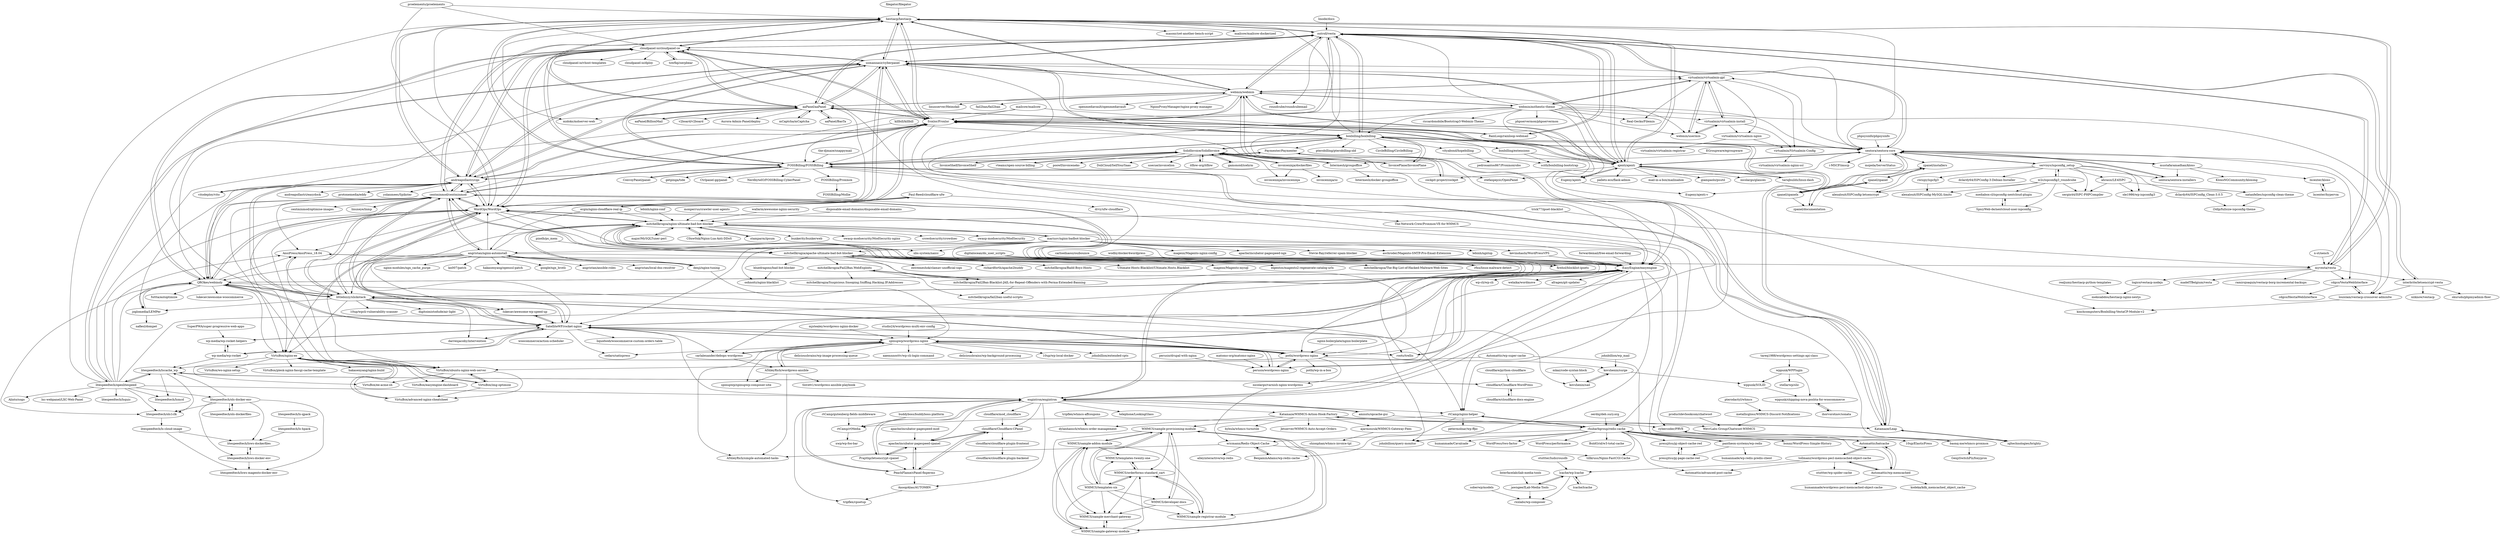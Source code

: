 digraph G {
"hestiacp/hestiacp" -> "outroll/vesta"
"hestiacp/hestiacp" -> "cloudpanel-io/cloudpanel-ce"
"hestiacp/hestiacp" -> "usmannasir/cyberpanel"
"hestiacp/hestiacp" -> "myvesta/vesta"
"hestiacp/hestiacp" -> "aaPanel/aaPanel"
"hestiacp/hestiacp" -> "froxlor/Froxlor"
"hestiacp/hestiacp" -> "andreapollastri/cipi"
"hestiacp/hestiacp" -> "FOSSBilling/FOSSBilling"
"hestiacp/hestiacp" -> "webmin/webmin"
"hestiacp/hestiacp" -> "ajenti/ajenti"
"hestiacp/hestiacp" -> "midoks/mdserver-web" ["e"=1]
"hestiacp/hestiacp" -> "masonr/yet-another-bench-script" ["e"=1]
"hestiacp/hestiacp" -> "WordOps/WordOps"
"hestiacp/hestiacp" -> "mailcow/mailcow-dockerized" ["e"=1]
"hestiacp/hestiacp" -> "sentora/sentora-core"
"aaPanel/BaoTa" -> "aaPanel/aaPanel" ["e"=1]
"forwardemail/free-email-forwarding" -> "EasyEngine/easyengine" ["e"=1]
"filegator/filegator" -> "hestiacp/hestiacp" ["e"=1]
"RainLoop/rainloop-webmail" -> "outroll/vesta" ["e"=1]
"RainLoop/rainloop-webmail" -> "froxlor/Froxlor" ["e"=1]
"pterodactyl/whmcs" -> "metallicgloss/WHMCS-Discord-Notifications" ["e"=1]
"andreapollastri/cipi" -> "cloudpanel-io/cloudpanel-ce"
"andreapollastri/cipi" -> "usmannasir/cyberpanel"
"andreapollastri/cipi" -> "WordOps/WordOps"
"andreapollastri/cipi" -> "hestiacp/hestiacp"
"andreapollastri/cipi" -> "aaPanel/aaPanel"
"andreapollastri/cipi" -> "QROkes/webinoly"
"andreapollastri/cipi" -> "froxlor/Froxlor"
"andreapollastri/cipi" -> "protonemedia/eddy" ["e"=1]
"andreapollastri/cipi" -> "vitodeploy/vito" ["e"=1]
"andreapollastri/cipi" -> "littlebizzy/slickstack"
"andreapollastri/cipi" -> "joglomedia/LEMPer"
"andreapollastri/cipi" -> "yolanmees/Spikster" ["e"=1]
"andreapollastri/cipi" -> "centminmod/centminmod"
"andreapollastri/cipi" -> "andreapollastri/easydock"
"andreapollastri/cipi" -> "FOSSBilling/FOSSBilling"
"cockpit-project/cockpit" -> "webmin/webmin" ["e"=1]
"rfxn/linux-malware-detect" -> "mitchellkrogza/apache-ultimate-bad-bot-blocker" ["e"=1]
"pixelb/ps_mem" -> "mitchellkrogza/apache-ultimate-bad-bot-blocker" ["e"=1]
"itflow-org/itflow" -> "SolidInvoice/SolidInvoice" ["e"=1]
"mitchellkrogza/Fail2Ban.WebExploits" -> "mitchellkrogza/Fail2Ban-Blacklist-JAIL-for-Repeat-Offenders-with-Perma-Extended-Banning"
"mitchellkrogza/Fail2Ban.WebExploits" -> "mitchellkrogza/fail2ban-useful-scripts"
"mitchellkrogza/Fail2Ban.WebExploits" -> "mitchellkrogza/Suspicious.Snooping.Sniffing.Hacking.IP.Addresses"
"usmannasir/cyberpanel" -> "hestiacp/hestiacp"
"usmannasir/cyberpanel" -> "cloudpanel-io/cloudpanel-ce"
"usmannasir/cyberpanel" -> "aaPanel/aaPanel"
"usmannasir/cyberpanel" -> "litespeedtech/openlitespeed"
"usmannasir/cyberpanel" -> "andreapollastri/cipi"
"usmannasir/cyberpanel" -> "outroll/vesta"
"usmannasir/cyberpanel" -> "froxlor/Froxlor"
"usmannasir/cyberpanel" -> "WordOps/WordOps"
"usmannasir/cyberpanel" -> "FOSSBilling/FOSSBilling"
"usmannasir/cyberpanel" -> "boxbilling/boxbilling"
"usmannasir/cyberpanel" -> "EasyEngine/easyengine"
"usmannasir/cyberpanel" -> "ajenti/ajenti"
"usmannasir/cyberpanel" -> "sentora/sentora-core"
"usmannasir/cyberpanel" -> "QROkes/webinoly"
"usmannasir/cyberpanel" -> "virtualmin/virtualmin-gpl"
"studio24/wordpress-multi-env-config" -> "spinupwp/wordpress-nginx" ["e"=1]
"aaPanel/aaPanel" -> "usmannasir/cyberpanel"
"aaPanel/aaPanel" -> "hestiacp/hestiacp"
"aaPanel/aaPanel" -> "andreapollastri/cipi"
"aaPanel/aaPanel" -> "cloudpanel-io/cloudpanel-ce"
"aaPanel/aaPanel" -> "aaPanel/BaoTa" ["e"=1]
"aaPanel/aaPanel" -> "outroll/vesta"
"aaPanel/aaPanel" -> "aaPanel/BillionMail" ["e"=1]
"aaPanel/aaPanel" -> "froxlor/Froxlor"
"aaPanel/aaPanel" -> "ajenti/ajenti"
"aaPanel/aaPanel" -> "WordOps/WordOps"
"aaPanel/aaPanel" -> "v2board/v2board" ["e"=1]
"aaPanel/aaPanel" -> "webmin/webmin"
"aaPanel/aaPanel" -> "Aurora-Admin-Panel/deploy" ["e"=1]
"aaPanel/aaPanel" -> "mCaptcha/mCaptcha" ["e"=1]
"aaPanel/aaPanel" -> "midoks/mdserver-web" ["e"=1]
"logico/vestacp-nodejs" -> "meksiabdou/hestiacp-nginx-nextjs"
"tariqbuilds/linux-dash" -> "ajenti/ajenti" ["e"=1]
"engintron/engintron" -> "Prajithp/letsencrypt-cpanel"
"engintron/engintron" -> "apache/incubator-pagespeed-cpanel"
"engintron/engintron" -> "PeachFlame/cPanel-fixperms"
"engintron/engintron" -> "AnoopAlias/AUTOM8N"
"engintron/engintron" -> "cloudflare/Cloudflare-CPanel"
"engintron/engintron" -> "centminmod/centminmod"
"engintron/engintron" -> "SatelliteWP/rocket-nginx"
"engintron/engintron" -> "amnuts/opcache-gui" ["e"=1]
"engintron/engintron" -> "EasyEngine/easyengine"
"engintron/engintron" -> "tripflex/cpsetup"
"engintron/engintron" -> "Katamaze/WHMCS-Action-Hook-Factory"
"engintron/engintron" -> "cloudflare/mod_cloudflare"
"engintron/engintron" -> "rtCamp/nginx-helper"
"engintron/engintron" -> "telephone/LookingGlass" ["e"=1]
"engintron/engintron" -> "froxlor/Froxlor"
"outroll/vesta" -> "hestiacp/hestiacp"
"outroll/vesta" -> "froxlor/Froxlor"
"outroll/vesta" -> "ajenti/ajenti"
"outroll/vesta" -> "myvesta/vesta"
"outroll/vesta" -> "usmannasir/cyberpanel"
"outroll/vesta" -> "sentora/sentora-core"
"outroll/vesta" -> "interbrite/letsencrypt-vesta"
"outroll/vesta" -> "EasyEngine/easyengine"
"outroll/vesta" -> "aaPanel/aaPanel"
"outroll/vesta" -> "webmin/webmin"
"outroll/vesta" -> "RainLoop/rainloop-webmail" ["e"=1]
"outroll/vesta" -> "centminmod/centminmod"
"outroll/vesta" -> "cloudpanel-io/cloudpanel-ce"
"outroll/vesta" -> "boxbilling/boxbilling"
"outroll/vesta" -> "roundcube/roundcubemail" ["e"=1]
"roots/trellis" -> "EasyEngine/easyengine" ["e"=1]
"myvesta/vesta" -> "hestiacp/hestiacp"
"myvesta/vesta" -> "outroll/vesta"
"myvesta/vesta" -> "madeITBelgium/vesta"
"myvesta/vesta" -> "cdgco/VestaWebInterface"
"myvesta/vesta" -> "ramirojoaquin/vestacp-borg-incremental-backups"
"myvesta/vesta" -> "interbrite/letsencrypt-vesta"
"myvesta/vesta" -> "logico/vestacp-nodejs"
"mjstealey/wordpress-nginx-docker" -> "spinupwp/wordpress-nginx" ["e"=1]
"mariusv/nginx-badbot-blocker" -> "mitchellkrogza/nginx-ultimate-bad-bot-blocker"
"mariusv/nginx-badbot-blocker" -> "oohnoitz/nginx-blacklist"
"mariusv/nginx-badbot-blocker" -> "pothi/wordpress-nginx"
"mariusv/nginx-badbot-blocker" -> "magenx/Magento-nginx-config" ["e"=1]
"mariusv/nginx-badbot-blocker" -> "perusio/wordpress-nginx"
"mariusv/nginx-badbot-blocker" -> "apache/incubator-pagespeed-ngx" ["e"=1]
"mariusv/nginx-badbot-blocker" -> "EasyEngine/easyengine"
"mariusv/nginx-badbot-blocker" -> "Stevie-Ray/referrer-spam-blocker" ["e"=1]
"mariusv/nginx-badbot-blocker" -> "SatelliteWP/rocket-nginx"
"mariusv/nginx-badbot-blocker" -> "mitchellkrogza/apache-ultimate-bad-bot-blocker"
"mariusv/nginx-badbot-blocker" -> "kevinohashi/WordPressVPS" ["e"=1]
"mariusv/nginx-badbot-blocker" -> "angristan/nginx-autoinstall"
"mariusv/nginx-badbot-blocker" -> "aschroder/Magento-SMTP-Pro-Email-Extension" ["e"=1]
"mariusv/nginx-badbot-blocker" -> "lebinh/ngxtop" ["e"=1]
"mariusv/nginx-badbot-blocker" -> "nbs-system/naxsi" ["e"=1]
"buddyboss/buddyboss-platform" -> "rtCamp/rtMedia" ["e"=1]
"ergin/nginx-cloudflare-real-ip" -> "Paul-Reed/cloudflare-ufw"
"ergin/nginx-cloudflare-real-ip" -> "mitchellkrogza/nginx-ultimate-bad-bot-blocker"
"ergin/nginx-cloudflare-real-ip" -> "angristan/nginx-autoinstall"
"litespeedtech/openlitespeed" -> "litespeedtech/lscache_wp"
"litespeedtech/openlitespeed" -> "usmannasir/cyberpanel"
"litespeedtech/openlitespeed" -> "litespeedtech/lsquic" ["e"=1]
"litespeedtech/openlitespeed" -> "litespeedtech/ols1clk"
"litespeedtech/openlitespeed" -> "EasyEngine/easyengine"
"litespeedtech/openlitespeed" -> "litespeedtech/lsmcd"
"litespeedtech/openlitespeed" -> "QROkes/webinoly"
"litespeedtech/openlitespeed" -> "WordOps/WordOps"
"litespeedtech/openlitespeed" -> "litespeedtech/ols-docker-env"
"litespeedtech/openlitespeed" -> "engintron/engintron"
"litespeedtech/openlitespeed" -> "froxlor/Froxlor"
"litespeedtech/openlitespeed" -> "hestiacp/hestiacp"
"litespeedtech/openlitespeed" -> "Alinto/sogo" ["e"=1]
"litespeedtech/openlitespeed" -> "lxc-webpanel/LXC-Web-Panel" ["e"=1]
"litespeedtech/openlitespeed" -> "AnsiPress/AnsiPress_18.04"
"SuperPWA/super-progressive-web-apps" -> "wp-media/wp-rocket-helpers" ["e"=1]
"cdgco/VestaWebInterface" -> "cdgco/HestiaWebInterface"
"cdgco/VestaWebInterface" -> "louislam/vestacp-crossover-adminlte"
"carlsednaoui/ouibounce" -> "EasyEngine/easyengine" ["e"=1]
"trick77/ipset-blacklist" -> "mitchellkrogza/nginx-ultimate-bad-bot-blocker" ["e"=1]
"trick77/ipset-blacklist" -> "myvesta/vesta" ["e"=1]
"WordOps/WordOps" -> "EasyEngine/easyengine"
"WordOps/WordOps" -> "QROkes/webinoly"
"WordOps/WordOps" -> "littlebizzy/slickstack"
"WordOps/WordOps" -> "centminmod/centminmod"
"WordOps/WordOps" -> "SatelliteWP/rocket-nginx"
"WordOps/WordOps" -> "andreapollastri/cipi"
"WordOps/WordOps" -> "VirtuBox/nginx-ee"
"WordOps/WordOps" -> "roots/trellis" ["e"=1]
"WordOps/WordOps" -> "cloudpanel-io/cloudpanel-ce"
"WordOps/WordOps" -> "usmannasir/cyberpanel"
"WordOps/WordOps" -> "mitchellkrogza/nginx-ultimate-bad-bot-blocker"
"WordOps/WordOps" -> "VirtuBox/ubuntu-nginx-web-server"
"WordOps/WordOps" -> "AnsiPress/AnsiPress_18.04"
"WordOps/WordOps" -> "froxlor/Froxlor"
"WordOps/WordOps" -> "pothi/wordpress-nginx"
"mkaz/code-syntax-block" -> "kovshenin/sail" ["e"=1]
"monperrus/crawler-user-agents" -> "mitchellkrogza/nginx-ultimate-bad-bot-blocker" ["e"=1]
"tripflex/whmcs-affcoupons" -> "dylanhansch/whmcs-order-management" ["e"=1]
"litespeedtech/ols-docker-env" -> "litespeedtech/ols-dockerfiles"
"litespeedtech/ols-docker-env" -> "litespeedtech/lsws-docker-env"
"litespeedtech/ols-docker-env" -> "litespeedtech/lsws-magento-docker-env"
"litespeedtech/ols-docker-env" -> "litespeedtech/lsws-dockerfiles"
"litespeedtech/ols-docker-env" -> "litespeedtech/ols1clk"
"litespeedtech/ols-docker-env" -> "litespeedtech/lscache_wp"
"zpanel/zpanel" -> "zpanel/documentation"
"zpanel/zpanel" -> "zpanel/installers"
"zpanel/zpanel" -> "zpanel/zpanelx"
"nginx-boilerplate/nginx-boilerplate" -> "pothi/wordpress-nginx" ["e"=1]
"rtCamp/gutenberg-fields-middleware" -> "rtCamp/rtMedia" ["e"=1]
"johnbillion/wp_mail" -> "kovshenin/surge" ["e"=1]
"cloudflare/Cloudflare-CPanel" -> "apache/incubator-pagespeed-cpanel"
"cloudflare/Cloudflare-CPanel" -> "PeachFlame/cPanel-fixperms"
"cloudflare/Cloudflare-CPanel" -> "cloudflare/cloudflare-plugin-frontend"
"wallarm/awesome-nginx-security" -> "mitchellkrogza/nginx-ultimate-bad-bot-blocker" ["e"=1]
"BenjaminAdams/wp-redis-cache" -> "ericmann/Redis-Object-Cache"
"centminmod/centminmod" -> "EasyEngine/easyengine"
"centminmod/centminmod" -> "littlebizzy/slickstack"
"centminmod/centminmod" -> "QROkes/webinoly"
"centminmod/centminmod" -> "WordOps/WordOps"
"centminmod/centminmod" -> "centminmod/optimise-images"
"centminmod/centminmod" -> "AnsiPress/AnsiPress_18.04"
"centminmod/centminmod" -> "VirtuBox/nginx-ee"
"centminmod/centminmod" -> "SatelliteWP/rocket-nginx"
"centminmod/centminmod" -> "rtCamp/nginx-helper"
"centminmod/centminmod" -> "angristan/nginx-autoinstall"
"centminmod/centminmod" -> "engintron/engintron"
"centminmod/centminmod" -> "outroll/vesta"
"centminmod/centminmod" -> "andreapollastri/cipi"
"centminmod/centminmod" -> "linuxeye/lnmp" ["e"=1]
"centminmod/centminmod" -> "froxlor/Froxlor"
"w2c/ispconfig3_roundcube" -> "alexalouit/ISPConfig-letsencrypt"
"w2c/ispconfig3_roundcube" -> "alexalouit/ISPConfig-MySQL-limits"
"w2c/ispconfig3_roundcube" -> "mediabox-cl/ispconfig-nextcloud-plugin"
"w2c/ispconfig3_roundcube" -> "sergix44/ISPC-PHPCompiler"
"w2c/ispconfig3_roundcube" -> "servisys/ispconfig_setup"
"w2c/ispconfig3_roundcube" -> "SpicyWeb-de/nextcloud-user-ispconfig"
"Intermesh/groupoffice" -> "Intermesh/docker-groupoffice"
"Intermesh/groupoffice" -> "SolidInvoice/SolidInvoice"
"litespeedtech/lsws-docker-env" -> "litespeedtech/lsws-dockerfiles"
"litespeedtech/lsws-docker-env" -> "litespeedtech/lsws-magento-docker-env"
"litespeedtech/lsws-dockerfiles" -> "litespeedtech/lsws-docker-env"
"littlebizzy/slickstack" -> "WordOps/WordOps"
"littlebizzy/slickstack" -> "QROkes/webinoly"
"littlebizzy/slickstack" -> "centminmod/centminmod"
"littlebizzy/slickstack" -> "EasyEngine/easyengine"
"littlebizzy/slickstack" -> "lukecav/awesome-wp-speed-up" ["e"=1]
"littlebizzy/slickstack" -> "andreapollastri/cipi"
"littlebizzy/slickstack" -> "AnsiPress/AnsiPress_18.04"
"littlebizzy/slickstack" -> "SatelliteWP/rocket-nginx"
"littlebizzy/slickstack" -> "pothi/wordpress-nginx"
"littlebizzy/slickstack" -> "10up/wpcli-vulnerability-scanner" ["e"=1]
"littlebizzy/slickstack" -> "digitoimistodude/air-light" ["e"=1]
"littlebizzy/slickstack" -> "kovshenin/sail"
"littlebizzy/slickstack" -> "joglomedia/LEMPer"
"littlebizzy/slickstack" -> "darrenjacoby/intervention" ["e"=1]
"littlebizzy/slickstack" -> "VirtuBox/nginx-ee"
"litespeedtech/ls-qpack" -> "litespeedtech/ls-hpack"
"perusio/wordpress-nginx" -> "spinupwp/wordpress-nginx"
"perusio/wordpress-nginx" -> "pothi/wordpress-nginx"
"QROkes/webinoly" -> "WordOps/WordOps"
"QROkes/webinoly" -> "littlebizzy/slickstack"
"QROkes/webinoly" -> "EasyEngine/easyengine"
"QROkes/webinoly" -> "centminmod/centminmod"
"QROkes/webinoly" -> "andreapollastri/cipi"
"QROkes/webinoly" -> "joglomedia/LEMPer"
"QROkes/webinoly" -> "cloudpanel-io/cloudpanel-ce"
"QROkes/webinoly" -> "SatelliteWP/rocket-nginx"
"QROkes/webinoly" -> "futtta/autoptimize" ["e"=1]
"QROkes/webinoly" -> "litespeedtech/ols1clk"
"QROkes/webinoly" -> "VirtuBox/nginx-ee"
"QROkes/webinoly" -> "AnsiPress/AnsiPress_18.04"
"QROkes/webinoly" -> "rtCamp/nginx-helper"
"QROkes/webinoly" -> "lukecav/awesome-woocommerce" ["e"=1]
"QROkes/webinoly" -> "VirtuBox/ubuntu-nginx-web-server"
"zpanel/installers" -> "zpanel/documentation"
"zpanel/installers" -> "zpanel/zpanel"
"VirtuBox/nginx-ee" -> "VirtuBox/ubuntu-nginx-web-server"
"VirtuBox/nginx-ee" -> "VirtuBox/advanced-nginx-cheatsheet"
"VirtuBox/nginx-ee" -> "VirtuBox/img-optimize"
"VirtuBox/nginx-ee" -> "VirtuBox/ee-acme-sh"
"VirtuBox/nginx-ee" -> "VirtuBox/wo-nginx-setup"
"VirtuBox/nginx-ee" -> "VirtuBox/plesk-nginx-fascgi-cache-template"
"VirtuBox/nginx-ee" -> "VirtuBox/easyengine-dashboard"
"VirtuBox/nginx-ee" -> "hakasenyang/nginx-build" ["e"=1]
"zpanel/zpanelx" -> "zpanel/zpanel"
"zpanel/zpanelx" -> "zpanel/installers"
"zpanel/zpanelx" -> "sentora/sentora-core"
"zpanel/zpanelx" -> "zpanel/documentation"
"metallicgloss/WHMCS-Discord-Notifications" -> "WevrLabs-Group/Chatwoot-WHMCS"
"VirtuBox/ubuntu-nginx-web-server" -> "VirtuBox/nginx-ee"
"VirtuBox/ubuntu-nginx-web-server" -> "VirtuBox/ee-acme-sh"
"VirtuBox/ubuntu-nginx-web-server" -> "VirtuBox/img-optimize"
"VirtuBox/ubuntu-nginx-web-server" -> "VirtuBox/easyengine-dashboard"
"VirtuBox/ubuntu-nginx-web-server" -> "VirtuBox/advanced-nginx-cheatsheet"
"pressjitsu/pj-object-cache-red" -> "pressjitsu/pj-page-cache-red"
"VirtuBox/advanced-nginx-cheatsheet" -> "VirtuBox/nginx-ee"
"SpicyWeb-de/nextcloud-user-ispconfig" -> "mediabox-cl/ispconfig-nextcloud-plugin"
"baonq-me/whmcs-proxmox" -> "GenjiSwitchPlz/foxyprox"
"baonq-me/whmcs-proxmox" -> "cybercoder/PRVE"
"litespeedtech/ls-hpack" -> "litespeedtech/lsws-dockerfiles"
"litespeedtech/ls-cloud-image" -> "litespeedtech/lsws-magento-docker-env"
"litespeedtech/ls-cloud-image" -> "litespeedtech/lsws-dockerfiles"
"disposable-email-domains/disposable-email-domains" -> "mitchellkrogza/nginx-ultimate-bad-bot-blocker" ["e"=1]
"webmin/authentic-theme" -> "virtualmin/virtualmin-gpl"
"webmin/authentic-theme" -> "webmin/webmin"
"webmin/authentic-theme" -> "riccardonobile/Bootstrap3-Webmin-Theme"
"webmin/authentic-theme" -> "webmin/usermin"
"webmin/authentic-theme" -> "virtualmin/virtualmin-install"
"webmin/authentic-theme" -> "Real-Gecko/Filemin"
"webmin/authentic-theme" -> "outroll/vesta"
"webmin/authentic-theme" -> "EasyEngine/easyengine"
"webmin/authentic-theme" -> "froxlor/Froxlor"
"webmin/authentic-theme" -> "sentora/sentora-core"
"webmin/authentic-theme" -> "louislam/vestacp-crossover-adminlte"
"webmin/authentic-theme" -> "engintron/engintron"
"webmin/authentic-theme" -> "boxbilling/boxbilling"
"webmin/authentic-theme" -> "phpservermon/phpservermon" ["e"=1]
"webmin/authentic-theme" -> "ajenti/ajenti"
"major/MySQLTuner-perl" -> "mitchellkrogza/nginx-ultimate-bad-bot-blocker" ["e"=1]
"cloudpanel-io/cloudpanel-ce" -> "hestiacp/hestiacp"
"cloudpanel-io/cloudpanel-ce" -> "usmannasir/cyberpanel"
"cloudpanel-io/cloudpanel-ce" -> "andreapollastri/cipi"
"cloudpanel-io/cloudpanel-ce" -> "aaPanel/aaPanel"
"cloudpanel-io/cloudpanel-ce" -> "QROkes/webinoly"
"cloudpanel-io/cloudpanel-ce" -> "WordOps/WordOps"
"cloudpanel-io/cloudpanel-ce" -> "froxlor/Froxlor"
"cloudpanel-io/cloudpanel-ce" -> "outroll/vesta"
"cloudpanel-io/cloudpanel-ce" -> "cloudpanel-io/vhost-templates"
"cloudpanel-io/cloudpanel-ce" -> "FOSSBilling/FOSSBilling"
"cloudpanel-io/cloudpanel-ce" -> "EasyEngine/easyengine"
"cloudpanel-io/cloudpanel-ce" -> "vitodeploy/vito" ["e"=1]
"cloudpanel-io/cloudpanel-ce" -> "cloudpanel-io/dploy"
"cloudpanel-io/cloudpanel-ce" -> "littlebizzy/slickstack"
"cloudpanel-io/cloudpanel-ce" -> "towfiqi/serpbear" ["e"=1]
"webmin/webmin" -> "webmin/authentic-theme"
"webmin/webmin" -> "cockpit-project/cockpit" ["e"=1]
"webmin/webmin" -> "virtualmin/virtualmin-gpl"
"webmin/webmin" -> "ajenti/ajenti"
"webmin/webmin" -> "hestiacp/hestiacp"
"webmin/webmin" -> "outroll/vesta"
"webmin/webmin" -> "webmin/usermin"
"webmin/webmin" -> "froxlor/Froxlor"
"webmin/webmin" -> "aaPanel/aaPanel"
"webmin/webmin" -> "linuxserver/Heimdall" ["e"=1]
"webmin/webmin" -> "roundcube/roundcubemail" ["e"=1]
"webmin/webmin" -> "usmannasir/cyberpanel"
"webmin/webmin" -> "fail2ban/fail2ban" ["e"=1]
"webmin/webmin" -> "openmediavault/openmediavault" ["e"=1]
"webmin/webmin" -> "NginxProxyManager/nginx-proxy-manager" ["e"=1]
"Automattic/batcache" -> "tollmanz/wordpress-pecl-memcached-object-cache"
"Automattic/batcache" -> "Automattic/wp-memcached"
"linode/docs" -> "outroll/vesta" ["e"=1]
"sentora/sentora-core" -> "sentora/sentora-installers"
"sentora/sentora-core" -> "zpanel/zpanelx"
"sentora/sentora-core" -> "froxlor/Froxlor"
"sentora/sentora-core" -> "outroll/vesta"
"sentora/sentora-core" -> "boxbilling/boxbilling"
"sentora/sentora-core" -> "mustafaramadhan/kloxo"
"sentora/sentora-core" -> "cdgco/VestaWebInterface"
"sentora/sentora-core" -> "ajenti/ajenti"
"sentora/sentora-core" -> "stefanpejcic/OpenPanel" ["e"=1]
"sentora/sentora-core" -> "mojeda/ServerStatus" ["e"=1]
"sentora/sentora-core" -> "i-MSCP/imscp"
"sentora/sentora-core" -> "louislam/vestacp-crossover-adminlte"
"sentora/sentora-core" -> "servisys/ispconfig_setup"
"sentora/sentora-core" -> "virtualmin/virtualmin-gpl"
"sentora/sentora-core" -> "zpanel/installers"
"InvoicePlane/InvoicePlane" -> "SolidInvoice/SolidInvoice" ["e"=1]
"InvoicePlane/InvoicePlane" -> "boxbilling/boxbilling" ["e"=1]
"C0nw0nk/Nginx-Lua-Anti-DDoS" -> "mitchellkrogza/nginx-ultimate-bad-bot-blocker" ["e"=1]
"proelements/proelements" -> "cloudpanel-io/cloudpanel-ce" ["e"=1]
"proelements/proelements" -> "WordOps/WordOps" ["e"=1]
"proelements/proelements" -> "hestiacp/hestiacp" ["e"=1]
"stuttter/ludicrousdb" -> "lcache/wp-lcache" ["e"=1]
"oerdnj/deb.sury.org" -> "rhubarbgroup/redis-cache" ["e"=1]
"mailcow/mailcow" -> "centminmod/centminmod" ["e"=1]
"mailcow/mailcow" -> "Eugeny/ajenti" ["e"=1]
"mailcow/mailcow" -> "froxlor/Froxlor" ["e"=1]
"webmin/usermin" -> "virtualmin/virtualmin-install"
"webmin/usermin" -> "virtualmin/virtualmin-gpl"
"the-djmaze/snappymail" -> "FOSSBilling/FOSSBilling" ["e"=1]
"Automattic/wp-super-cache" -> "Automattic/batcache" ["e"=1]
"Automattic/wp-super-cache" -> "litespeedtech/lscache_wp" ["e"=1]
"SatelliteWP/rocket-nginx" -> "wp-media/wp-rocket" ["e"=1]
"SatelliteWP/rocket-nginx" -> "wp-media/wp-rocket-helpers"
"SatelliteWP/rocket-nginx" -> "pothi/wordpress-nginx"
"SatelliteWP/rocket-nginx" -> "EasyEngine/easyengine"
"SatelliteWP/rocket-nginx" -> "WordOps/WordOps"
"SatelliteWP/rocket-nginx" -> "lukecav/awesome-wp-speed-up" ["e"=1]
"SatelliteWP/rocket-nginx" -> "carlalexander/debops-wordpress" ["e"=1]
"SatelliteWP/rocket-nginx" -> "liquidweb/woocommerce-custom-orders-table" ["e"=1]
"SatelliteWP/rocket-nginx" -> "darrenjacoby/intervention" ["e"=1]
"SatelliteWP/rocket-nginx" -> "spinupwp/wordpress-nginx"
"SatelliteWP/rocket-nginx" -> "cedaro/satispress" ["e"=1]
"SatelliteWP/rocket-nginx" -> "johnbillion/query-monitor" ["e"=1]
"SatelliteWP/rocket-nginx" -> "centminmod/centminmod"
"SatelliteWP/rocket-nginx" -> "QROkes/webinoly"
"SatelliteWP/rocket-nginx" -> "woocommerce/action-scheduler" ["e"=1]
"cwispy/ispcfg3" -> "alexalouit/ISPConfig-MySQL-limits"
"nicolargo/varnish-nginx-wordpress" -> "ericmann/Redis-Object-Cache" ["e"=1]
"wppunk/SOLID" -> "wppunk/shipping-nova-poshta-for-woocommerce"
"kevinohashi/WordPressVPS" -> "EasyEngine/easyengine" ["e"=1]
"sentora/sentora-installers" -> "sentora/sentora-core"
"Katamaze/WHMCS-Action-Hook-Factory" -> "Katamaze/Leap"
"Katamaze/WHMCS-Action-Hook-Factory" -> "WHMCS/sample-provisioning-module"
"Katamaze/WHMCS-Action-Hook-Factory" -> "hybula/whmcs-turnstile"
"Katamaze/WHMCS-Action-Hook-Factory" -> "cybercoder/PRVE"
"Katamaze/WHMCS-Action-Hook-Factory" -> "dylanhansch/whmcs-order-management"
"Katamaze/WHMCS-Action-Hook-Factory" -> "WevrLabs-Group/Chatwoot-WHMCS"
"Katamaze/WHMCS-Action-Hook-Factory" -> "Jetserver/WHMCS-Auto-Accept-Orders"
"Katamaze/WHMCS-Action-Hook-Factory" -> "ajarmoszuk/WHMCS-Gateway-Fees"
"AnoopAlias/AUTOM8N" -> "tripflex/cpsetup"
"lxcenter/hypervm" -> "lxcenter/kloxo"
"pantheon-systems/wp-redis" -> "humanmade/wp-redis-predis-client"
"pantheon-systems/wp-redis" -> "rhubarbgroup/redis-cache"
"pantheon-systems/wp-redis" -> "pressjitsu/pj-page-cache-red"
"cloudflare/cloudflare-docs-engine" -> "cloudflare/Cloudflare-WordPress" ["e"=1]
"wppunk/WPPlugin" -> "wppunk/shipping-nova-poshta-for-woocommerce"
"wppunk/WPPlugin" -> "stellarwp/slic" ["e"=1]
"wppunk/WPPlugin" -> "wppunk/SOLID"
"boxbilling/extensions" -> "scith/boxbilling-bootstrap"
"boxbilling/extensions" -> "kinchcomputers/Boxbilling-VestaCP-Module-v2"
"realjumy/hestiacp-python-templates" -> "meksiabdou/hestiacp-nginx-nextjs"
"wppunk/shipping-nova-poshta-for-woocommerce" -> "ihorvorotnov/sonata"
"mCaptcha/mCaptcha" -> "aaPanel/aaPanel" ["e"=1]
"carlalexander/debops-wordpress" -> "spinupwp/wordpress-nginx" ["e"=1]
"carlalexander/debops-wordpress" -> "A5hleyRich/wordpress-ansible" ["e"=1]
"mustafaramadhan/kloxo" -> "lxcenter/kloxo"
"mustafaramadhan/kloxo" -> "sentora/sentora-installers"
"mustafaramadhan/kloxo" -> "KloxoNGCommunity/kloxong"
"mustafaramadhan/kloxo" -> "sentora/sentora-core"
"firehol/blocklist-ipsets" -> "mitchellkrogza/nginx-ultimate-bad-bot-blocker" ["e"=1]
"digitalocean/do_user_scripts" -> "perusio/wordpress-nginx" ["e"=1]
"digitalocean/do_user_scripts" -> "EasyEngine/easyengine" ["e"=1]
"lebinh/nginx-conf" -> "mitchellkrogza/nginx-ultimate-bad-bot-blocker" ["e"=1]
"froxlor/Froxlor" -> "outroll/vesta"
"froxlor/Froxlor" -> "sentora/sentora-core"
"froxlor/Froxlor" -> "ajenti/ajenti"
"froxlor/Froxlor" -> "hestiacp/hestiacp"
"froxlor/Froxlor" -> "andreapollastri/cipi"
"froxlor/Froxlor" -> "usmannasir/cyberpanel"
"froxlor/Froxlor" -> "EasyEngine/easyengine"
"froxlor/Froxlor" -> "aaPanel/aaPanel"
"froxlor/Froxlor" -> "cloudpanel-io/cloudpanel-ce"
"froxlor/Froxlor" -> "WordOps/WordOps"
"froxlor/Froxlor" -> "RainLoop/rainloop-webmail" ["e"=1]
"froxlor/Froxlor" -> "centminmod/centminmod"
"froxlor/Froxlor" -> "webmin/webmin"
"froxlor/Froxlor" -> "boxbilling/boxbilling"
"froxlor/Froxlor" -> "FOSSBilling/FOSSBilling"
"rhubarbgroup/redis-cache" -> "pantheon-systems/wp-redis"
"rhubarbgroup/redis-cache" -> "rtCamp/nginx-helper"
"rhubarbgroup/redis-cache" -> "ericmann/Redis-Object-Cache"
"rhubarbgroup/redis-cache" -> "johnbillion/query-monitor" ["e"=1]
"rhubarbgroup/redis-cache" -> "Automattic/wp-memcached"
"rhubarbgroup/redis-cache" -> "tillkruss/Nginx-FastCGI-Cache"
"rhubarbgroup/redis-cache" -> "bonny/WordPress-Simple-History" ["e"=1]
"rhubarbgroup/redis-cache" -> "10up/ElasticPress" ["e"=1]
"rhubarbgroup/redis-cache" -> "Automattic/advanced-post-cache"
"rhubarbgroup/redis-cache" -> "humanmade/Cavalcade" ["e"=1]
"rhubarbgroup/redis-cache" -> "WordPress/two-factor" ["e"=1]
"rhubarbgroup/redis-cache" -> "WordPress/performance" ["e"=1]
"rhubarbgroup/redis-cache" -> "pressjitsu/pj-object-cache-red"
"rhubarbgroup/redis-cache" -> "BoldGrid/w3-total-cache" ["e"=1]
"rhubarbgroup/redis-cache" -> "Automattic/batcache"
"apache/incubator-pagespeed-mod" -> "apache/incubator-pagespeed-cpanel" ["e"=1]
"Eugeny/ajenti" -> "Eugeny/ajenti-v"
"Eugeny/ajenti" -> "ajenti/ajenti"
"servisys/ispconfig_setup" -> "ahrasis/LE4ISPC"
"servisys/ispconfig_setup" -> "dclardy64/ISPConfig-3-Debian-Installer"
"servisys/ispconfig_setup" -> "w2c/ispconfig3_roundcube"
"servisys/ispconfig_setup" -> "alexalouit/ISPConfig-letsencrypt"
"servisys/ispconfig_setup" -> "natanfelles/ispconfig-clean-theme"
"servisys/ispconfig_setup" -> "sergix44/ISPC-PHPCompiler"
"servisys/ispconfig_setup" -> "sentora/sentora-core"
"servisys/ispconfig_setup" -> "cwispy/ispcfg3"
"servisys/ispconfig_setup" -> "sentora/sentora-installers"
"servisys/ispconfig_setup" -> "ole1986/wp-ispconfig3"
"boxbilling/boxbilling" -> "FOSSBilling/FOSSBilling"
"boxbilling/boxbilling" -> "boxbilling/extensions"
"boxbilling/boxbilling" -> "sentora/sentora-core"
"boxbilling/boxbilling" -> "Katamaze/Leap"
"boxbilling/boxbilling" -> "vityabond/hopebilling"
"boxbilling/boxbilling" -> "usmannasir/cyberpanel"
"boxbilling/boxbilling" -> "pterobilling/pterobilling-old" ["e"=1]
"boxbilling/boxbilling" -> "InvoicePlane/InvoicePlane" ["e"=1]
"boxbilling/boxbilling" -> "outroll/vesta"
"boxbilling/boxbilling" -> "SolidInvoice/SolidInvoice"
"boxbilling/boxbilling" -> "Paymenter/Paymenter" ["e"=1]
"boxbilling/boxbilling" -> "froxlor/Froxlor"
"boxbilling/boxbilling" -> "scith/boxbilling-bootstrap"
"boxbilling/boxbilling" -> "CircleBilling/CircleBilling"
"boxbilling/boxbilling" -> "hestiacp/hestiacp"
"kovshenin/surge" -> "kovshenin/sail"
"kovshenin/surge" -> "wppunk/SOLID"
"Katamaze/Leap" -> "iqltechnologies/brighty"
"Katamaze/Leap" -> "Katamaze/WHMCS-Action-Hook-Factory"
"Katamaze/Leap" -> "FOSSBilling/FOSSBilling"
"Katamaze/Leap" -> "Paymenter/Paymenter" ["e"=1]
"Katamaze/Leap" -> "boxbilling/boxbilling"
"lxcenter/kloxo" -> "lxcenter/hypervm"
"rtCamp/rtMedia" -> "xwp/wp-foo-bar" ["e"=1]
"PeachFlame/cPanel-fixperms" -> "apache/incubator-pagespeed-cpanel"
"PeachFlame/cPanel-fixperms" -> "cloudflare/Cloudflare-CPanel"
"PeachFlame/cPanel-fixperms" -> "engintron/engintron"
"PeachFlame/cPanel-fixperms" -> "AnoopAlias/AUTOM8N"
"WHMCS/sample-provisioning-module" -> "WHMCS/sample-addon-module"
"WHMCS/sample-provisioning-module" -> "WHMCS/sample-gateway-module"
"WHMCS/sample-provisioning-module" -> "WHMCS/templates-six"
"WHMCS/sample-provisioning-module" -> "WHMCS/sample-merchant-gateway"
"WHMCS/sample-provisioning-module" -> "WHMCS/sample-registrar-module"
"WHMCS/sample-provisioning-module" -> "WHMCS/orderforms-standard_cart"
"WHMCS/sample-provisioning-module" -> "WHMCS/developer-docs"
"jawngee/ILab-Media-Tools" -> "lcache/wp-lcache"
"jawngee/ILab-Media-Tools" -> "rxnlabs/wp-composer"
"louislam/vestacp-crossover-adminlte" -> "cdgco/VestaWebInterface"
"louislam/vestacp-crossover-adminlte" -> "kinchcomputers/Boxbilling-VestaCP-Module-v2"
"WHMCS/templates-twenty-one" -> "WHMCS/orderforms-standard_cart"
"ajarmoszuk/WHMCS-Gateway-Fees" -> "shionphan/whmcs-invoice-tpl"
"FOSSBilling/FOSSBilling" -> "boxbilling/boxbilling"
"FOSSBilling/FOSSBilling" -> "Paymenter/Paymenter" ["e"=1]
"FOSSBilling/FOSSBilling" -> "Katamaze/Leap"
"FOSSBilling/FOSSBilling" -> "hestiacp/hestiacp"
"FOSSBilling/FOSSBilling" -> "ConvoyPanel/panel" ["e"=1]
"FOSSBilling/FOSSBilling" -> "FOSSBilling/Proxmox"
"FOSSBilling/FOSSBilling" -> "The-Network-Crew/Proxmox-VE-for-WHMCS" ["e"=1]
"FOSSBilling/FOSSBilling" -> "getpinga/tide"
"FOSSBilling/FOSSBilling" -> "usmannasir/cyberpanel"
"FOSSBilling/FOSSBilling" -> "Ctrlpanel-gg/panel" ["e"=1]
"FOSSBilling/FOSSBilling" -> "stefanpejcic/OpenPanel" ["e"=1]
"FOSSBilling/FOSSBilling" -> "NerdbyteIO/FOSSBilling-CyberPanel"
"FOSSBilling/FOSSBilling" -> "cloudpanel-io/cloudpanel-ce"
"FOSSBilling/FOSSBilling" -> "iqltechnologies/brighty"
"FOSSBilling/FOSSBilling" -> "andreapollastri/cipi"
"virtualmin/virtualmin-install" -> "virtualmin/virtualmin-nginx"
"virtualmin/virtualmin-install" -> "virtualmin/virtualmin-gpl"
"virtualmin/virtualmin-install" -> "webmin/usermin"
"virtualmin/virtualmin-install" -> "virtualmin/Virtualmin-Config"
"cloudflare/mod_cloudflare" -> "cloudflare/Cloudflare-CPanel"
"tareq1988/wordpress-settings-api-class" -> "wppunk/WPPlugin" ["e"=1]
"tollmanz/wordpress-pecl-memcached-object-cache" -> "Automattic/batcache"
"tollmanz/wordpress-pecl-memcached-object-cache" -> "lcache/wp-lcache"
"tollmanz/wordpress-pecl-memcached-object-cache" -> "Automattic/wp-memcached"
"tollmanz/wordpress-pecl-memcached-object-cache" -> "Automattic/advanced-post-cache"
"tollmanz/wordpress-pecl-memcached-object-cache" -> "stuttter/wp-spider-cache" ["e"=1]
"gamonoid/icehrm" -> "SolidInvoice/SolidInvoice" ["e"=1]
"spinupwp/wordpress-nginx" -> "A5hleyRich/wordpress-ansible"
"spinupwp/wordpress-nginx" -> "A5hleyRich/simple-automated-tasks"
"spinupwp/wordpress-nginx" -> "pothi/wordpress-nginx"
"spinupwp/wordpress-nginx" -> "carlalexander/debops-wordpress" ["e"=1]
"spinupwp/wordpress-nginx" -> "EasyEngine/easyengine"
"spinupwp/wordpress-nginx" -> "perusio/wordpress-nginx"
"spinupwp/wordpress-nginx" -> "deliciousbrains/wp-background-processing" ["e"=1]
"spinupwp/wordpress-nginx" -> "SatelliteWP/rocket-nginx"
"spinupwp/wordpress-nginx" -> "10up/wp-local-docker" ["e"=1]
"spinupwp/wordpress-nginx" -> "johnbillion/extended-cpts" ["e"=1]
"spinupwp/wordpress-nginx" -> "deliciousbrains/wp-image-processing-queue" ["e"=1]
"spinupwp/wordpress-nginx" -> "spinupwp/spinupwp-composer-site"
"spinupwp/wordpress-nginx" -> "roots/trellis" ["e"=1]
"spinupwp/wordpress-nginx" -> "cedaro/satispress" ["e"=1]
"spinupwp/wordpress-nginx" -> "aaemnnosttv/wp-cli-login-command" ["e"=1]
"WHMCS/sample-gateway-module" -> "WHMCS/sample-merchant-gateway"
"WHMCS/sample-gateway-module" -> "WHMCS/sample-provisioning-module"
"WHMCS/sample-gateway-module" -> "WHMCS/sample-addon-module"
"WHMCS/sample-gateway-module" -> "WHMCS/orderforms-standard_cart"
"iqltechnologies/brighty" -> "Katamaze/Leap"
"Prajithp/letsencrypt-cpanel" -> "apache/incubator-pagespeed-cpanel"
"Prajithp/letsencrypt-cpanel" -> "engintron/engintron"
"Prajithp/letsencrypt-cpanel" -> "PeachFlame/cPanel-fixperms"
"invoiceninja/dockerfiles" -> "invoiceninja/invoiceninja" ["e"=1]
"invoiceninja/dockerfiles" -> "invoiceninja/ui"
"invoiceninja/dockerfiles" -> "SolidInvoice/SolidInvoice"
"joglomedia/LEMPer" -> "nafiesl/dompet" ["e"=1]
"joglomedia/LEMPer" -> "QROkes/webinoly"
"kovshenin/sail" -> "kovshenin/surge"
"WHMCS/templates-six" -> "WHMCS/orderforms-standard_cart"
"WHMCS/templates-six" -> "WHMCS/sample-provisioning-module"
"WHMCS/templates-six" -> "WHMCS/sample-gateway-module"
"WHMCS/templates-six" -> "WHMCS/templates-twenty-one"
"WHMCS/templates-six" -> "WHMCS/developer-docs"
"WHMCS/templates-six" -> "WHMCS/sample-addon-module"
"WHMCS/templates-six" -> "WHMCS/sample-registrar-module"
"WHMCS/templates-six" -> "WHMCS/sample-merchant-gateway"
"interbrite/letsencrypt-vesta" -> "skurudo/phpmyadmin-fixer"
"interbrite/letsencrypt-vesta" -> "louislam/vestacp-crossover-adminlte"
"interbrite/letsencrypt-vesta" -> "niiknow/vestacp"
"interbrite/letsencrypt-vesta" -> "outroll/vesta"
"WHMCS/orderforms-standard_cart" -> "WHMCS/templates-twenty-one"
"WHMCS/orderforms-standard_cart" -> "WHMCS/templates-six"
"WHMCS/orderforms-standard_cart" -> "WHMCS/sample-registrar-module"
"WHMCS/orderforms-standard_cart" -> "WHMCS/sample-merchant-gateway"
"WHMCS/sample-merchant-gateway" -> "WHMCS/sample-gateway-module"
"litespeedtech/ols1clk" -> "litespeedtech/ls-cloud-image"
"stamparm/ipsum" -> "mitchellkrogza/nginx-ultimate-bad-bot-blocker" ["e"=1]
"EasyEngine/easyengine" -> "WordOps/WordOps"
"EasyEngine/easyengine" -> "centminmod/centminmod"
"EasyEngine/easyengine" -> "QROkes/webinoly"
"EasyEngine/easyengine" -> "roots/trellis" ["e"=1]
"EasyEngine/easyengine" -> "littlebizzy/slickstack"
"EasyEngine/easyengine" -> "AnsiPress/AnsiPress_18.04"
"EasyEngine/easyengine" -> "SatelliteWP/rocket-nginx"
"EasyEngine/easyengine" -> "wp-cli/wp-cli" ["e"=1]
"EasyEngine/easyengine" -> "welaika/wordmove" ["e"=1]
"EasyEngine/easyengine" -> "spinupwp/wordpress-nginx"
"EasyEngine/easyengine" -> "johnbillion/query-monitor" ["e"=1]
"EasyEngine/easyengine" -> "carlalexander/debops-wordpress" ["e"=1]
"EasyEngine/easyengine" -> "10up/ElasticPress" ["e"=1]
"EasyEngine/easyengine" -> "rtCamp/nginx-helper"
"EasyEngine/easyengine" -> "afragen/git-updater" ["e"=1]
"towfiqi/serpbear" -> "cloudpanel-io/cloudpanel-ce" ["e"=1]
"ajenti/ajenti" -> "outroll/vesta"
"ajenti/ajenti" -> "froxlor/Froxlor"
"ajenti/ajenti" -> "Eugeny/ajenti"
"ajenti/ajenti" -> "webmin/webmin"
"ajenti/ajenti" -> "hestiacp/hestiacp"
"ajenti/ajenti" -> "sentora/sentora-core"
"ajenti/ajenti" -> "aaPanel/aaPanel"
"ajenti/ajenti" -> "cockpit-project/cockpit" ["e"=1]
"ajenti/ajenti" -> "usmannasir/cyberpanel"
"ajenti/ajenti" -> "Eugeny/ajenti-v"
"ajenti/ajenti" -> "tariqbuilds/linux-dash" ["e"=1]
"ajenti/ajenti" -> "pallets-eco/flask-admin" ["e"=1]
"ajenti/ajenti" -> "mail-in-a-box/mailinabox" ["e"=1]
"ajenti/ajenti" -> "giampaolo/psutil" ["e"=1]
"ajenti/ajenti" -> "nicolargo/glances" ["e"=1]
"cloudflare/Cloudflare-WordPress" -> "cloudflare/cloudflare-docs-engine" ["e"=1]
"cloudflare/Cloudflare-WordPress" -> "litespeedtech/lscache_wp"
"cloudflare/python-cloudflare" -> "cloudflare/Cloudflare-WordPress" ["e"=1]
"angristan/nginx-autoinstall" -> "VirtuBox/nginx-ee"
"angristan/nginx-autoinstall" -> "kn007/patch" ["e"=1]
"angristan/nginx-autoinstall" -> "centminmod/centminmod"
"angristan/nginx-autoinstall" -> "pothi/wordpress-nginx"
"angristan/nginx-autoinstall" -> "hakasenyang/openssl-patch" ["e"=1]
"angristan/nginx-autoinstall" -> "lukecav/awesome-wp-speed-up" ["e"=1]
"angristan/nginx-autoinstall" -> "google/ngx_brotli" ["e"=1]
"angristan/nginx-autoinstall" -> "angristan/ansible-roles"
"angristan/nginx-autoinstall" -> "angristan/local-dns-resolver"
"angristan/nginx-autoinstall" -> "littlebizzy/slickstack"
"angristan/nginx-autoinstall" -> "denji/nginx-tuning" ["e"=1]
"angristan/nginx-autoinstall" -> "WordOps/WordOps"
"angristan/nginx-autoinstall" -> "mitchellkrogza/nginx-ultimate-bad-bot-blocker"
"angristan/nginx-autoinstall" -> "QROkes/webinoly"
"angristan/nginx-autoinstall" -> "nginx-modules/ngx_cache_purge" ["e"=1]
"pothi/wordpress-nginx" -> "pothi/wp-in-a-box"
"pothi/wordpress-nginx" -> "spinupwp/wordpress-nginx"
"pothi/wordpress-nginx" -> "SatelliteWP/rocket-nginx"
"pothi/wordpress-nginx" -> "VirtuBox/ubuntu-nginx-web-server"
"pothi/wordpress-nginx" -> "perusio/wordpress-nginx"
"pothi/wordpress-nginx" -> "nicolargo/varnish-nginx-wordpress" ["e"=1]
"pothi/wordpress-nginx" -> "littlebizzy/slickstack"
"pothi/wordpress-nginx" -> "kovshenin/surge"
"phpsysinfo/phpsysinfo" -> "sentora/sentora-core" ["e"=1]
"A5hleyRich/wordpress-ansible" -> "A5hleyRich/simple-automated-tasks"
"A5hleyRich/wordpress-ansible" -> "spinupwp/wordpress-nginx"
"A5hleyRich/wordpress-ansible" -> "spinupwp/spinupwp-composer-site"
"A5hleyRich/wordpress-ansible" -> "tlovett1/wordpress-ansible-playbook"
"Paymenter/Paymenter" -> "FOSSBilling/FOSSBilling" ["e"=1]
"Paymenter/Paymenter" -> "Katamaze/Leap" ["e"=1]
"EGroupware/egroupware" -> "Intermesh/groupoffice"
"ConvoyPanel/panel" -> "FOSSBilling/FOSSBilling" ["e"=1]
"cloudflare/cloudflare-plugin-frontend" -> "cloudflare/cloudflare-plugin-backend"
"vityabond/hopebilling" -> "pedrosantos867/Proxmoxrobo"
"FOSSBilling/Proxmox" -> "FOSSBilling/Mollie"
"rtCamp/nginx-helper" -> "BenjaminAdams/wp-redis-cache"
"rtCamp/nginx-helper" -> "rtCamp/rtMedia"
"rtCamp/nginx-helper" -> "rhubarbgroup/redis-cache"
"rtCamp/nginx-helper" -> "petermolnar/wp-ffpc"
"pressjitsu/pj-page-cache-red" -> "pressjitsu/pj-object-cache-red"
"natanfelles/ispconfig-clean-theme" -> "l3dlp/fullsize-ispconfig-theme"
"The-Network-Crew/Proxmox-VE-for-WHMCS" -> "cybercoder/PRVE" ["e"=1]
"lcache/wp-lcache" -> "lcache/lcache"
"lcache/wp-lcache" -> "jawngee/ILab-Media-Tools"
"lcache/wp-lcache" -> "rxnlabs/wp-composer"
"mitchellkrogza/nginx-ultimate-bad-bot-blocker" -> "mariusv/nginx-badbot-blocker"
"mitchellkrogza/nginx-ultimate-bad-bot-blocker" -> "mitchellkrogza/apache-ultimate-bad-bot-blocker"
"mitchellkrogza/nginx-ultimate-bad-bot-blocker" -> "WordOps/WordOps"
"mitchellkrogza/nginx-ultimate-bad-bot-blocker" -> "C0nw0nk/Nginx-Lua-Anti-DDoS" ["e"=1]
"mitchellkrogza/nginx-ultimate-bad-bot-blocker" -> "bunkerity/bunkerweb" ["e"=1]
"mitchellkrogza/nginx-ultimate-bad-bot-blocker" -> "denji/nginx-tuning" ["e"=1]
"mitchellkrogza/nginx-ultimate-bad-bot-blocker" -> "major/MySQLTuner-perl" ["e"=1]
"mitchellkrogza/nginx-ultimate-bad-bot-blocker" -> "firehol/blocklist-ipsets" ["e"=1]
"mitchellkrogza/nginx-ultimate-bad-bot-blocker" -> "SatelliteWP/rocket-nginx"
"mitchellkrogza/nginx-ultimate-bad-bot-blocker" -> "nbs-system/naxsi" ["e"=1]
"mitchellkrogza/nginx-ultimate-bad-bot-blocker" -> "owasp-modsecurity/ModSecurity-nginx" ["e"=1]
"mitchellkrogza/nginx-ultimate-bad-bot-blocker" -> "crowdsecurity/crowdsec" ["e"=1]
"mitchellkrogza/nginx-ultimate-bad-bot-blocker" -> "stamparm/ipsum" ["e"=1]
"mitchellkrogza/nginx-ultimate-bad-bot-blocker" -> "EasyEngine/easyengine"
"mitchellkrogza/nginx-ultimate-bad-bot-blocker" -> "owasp-modsecurity/ModSecurity" ["e"=1]
"killbill/killbill" -> "FOSSBilling/FOSSBilling" ["e"=1]
"killbill/killbill" -> "boxbilling/boxbilling" ["e"=1]
"wp-media/wp-rocket" -> "wp-media/wp-rocket-helpers" ["e"=1]
"wp-media/wp-rocket" -> "SatelliteWP/rocket-nginx" ["e"=1]
"wp-media/wp-rocket" -> "litespeedtech/lscache_wp" ["e"=1]
"mitchellkrogza/apache-ultimate-bad-bot-blocker" -> "mitchellkrogza/nginx-ultimate-bad-bot-blocker"
"mitchellkrogza/apache-ultimate-bad-bot-blocker" -> "mitchellkrogza/Fail2Ban.WebExploits"
"mitchellkrogza/apache-ultimate-bad-bot-blocker" -> "bluedragonz/bad-bot-blocker"
"mitchellkrogza/apache-ultimate-bad-bot-blocker" -> "extremeshok/clamav-unofficial-sigs" ["e"=1]
"mitchellkrogza/apache-ultimate-bad-bot-blocker" -> "rfxn/linux-malware-detect" ["e"=1]
"mitchellkrogza/apache-ultimate-bad-bot-blocker" -> "richardforth/apache2buddy" ["e"=1]
"mitchellkrogza/apache-ultimate-bad-bot-blocker" -> "mitchellkrogza/Fail2Ban-Blacklist-JAIL-for-Repeat-Offenders-with-Perma-Extended-Banning"
"mitchellkrogza/apache-ultimate-bad-bot-blocker" -> "firehol/blocklist-ipsets" ["e"=1]
"mitchellkrogza/apache-ultimate-bad-bot-blocker" -> "mitchellkrogza/Badd-Boyz-Hosts" ["e"=1]
"mitchellkrogza/apache-ultimate-bad-bot-blocker" -> "Ultimate-Hosts-Blacklist/Ultimate.Hosts.Blacklist" ["e"=1]
"mitchellkrogza/apache-ultimate-bad-bot-blocker" -> "magenx/Magento-mysql" ["e"=1]
"mitchellkrogza/apache-ultimate-bad-bot-blocker" -> "myvesta/vesta"
"mitchellkrogza/apache-ultimate-bad-bot-blocker" -> "elgentos/magento2-regenerate-catalog-urls" ["e"=1]
"mitchellkrogza/apache-ultimate-bad-bot-blocker" -> "mitchellkrogza/The-Big-List-of-Hacked-Malware-Web-Sites" ["e"=1]
"mitchellkrogza/apache-ultimate-bad-bot-blocker" -> "rhubarbgroup/redis-cache"
"Automattic/wp-memcached" -> "Automattic/batcache"
"Automattic/wp-memcached" -> "kodeka/kdk_memcached_object_cache"
"Automattic/wp-memcached" -> "humanmade/wordpress-pecl-memcached-object-cache"
"Automattic/wp-memcached" -> "tollmanz/wordpress-pecl-memcached-object-cache"
"virtualmin/virtualmin-nginx" -> "virtualmin/virtualmin-registrar"
"virtualmin/virtualmin-nginx" -> "virtualmin/Virtualmin-Config"
"Paul-Reed/cloudflare-ufw" -> "ergin/nginx-cloudflare-real-ip"
"Paul-Reed/cloudflare-ufw" -> "drvy/ufw-cloudflare"
"Paul-Reed/cloudflare-ufw" -> "VirtuBox/ubuntu-nginx-web-server"
"Paul-Reed/cloudflare-ufw" -> "WordOps/WordOps"
"wodby/docker4wordpress" -> "EasyEngine/easyengine" ["e"=1]
"productdevbookcom/chatwoot" -> "WevrLabs-Group/Chatwoot-WHMCS"
"mitchellkrogza/Fail2Ban-Blacklist-JAIL-for-Repeat-Offenders-with-Perma-Extended-Banning" -> "mitchellkrogza/Fail2Ban.WebExploits"
"mitchellkrogza/Fail2Ban-Blacklist-JAIL-for-Repeat-Offenders-with-Perma-Extended-Banning" -> "mitchellkrogza/fail2ban-useful-scripts"
"lcache/lcache" -> "lcache/wp-lcache"
"wp-media/wp-rocket-helpers" -> "wp-media/wp-rocket" ["e"=1]
"wp-media/wp-rocket-helpers" -> "SatelliteWP/rocket-nginx"
"litespeedtech/ols-dockerfiles" -> "litespeedtech/ols-docker-env"
"InvoiceShelf/InvoiceShelf" -> "SolidInvoice/SolidInvoice" ["e"=1]
"SolidInvoice/SolidInvoice" -> "InvoicePlane/InvoicePlane" ["e"=1]
"SolidInvoice/SolidInvoice" -> "Intermesh/groupoffice"
"SolidInvoice/SolidInvoice" -> "vteams/open-source-billing" ["e"=1]
"SolidInvoice/SolidInvoice" -> "InvoiceShelf/InvoiceShelf" ["e"=1]
"SolidInvoice/SolidInvoice" -> "boxbilling/boxbilling"
"SolidInvoice/SolidInvoice" -> "invoiceninja/dockerfiles"
"SolidInvoice/SolidInvoice" -> "itflow-org/itflow" ["e"=1]
"SolidInvoice/SolidInvoice" -> "FOSSBilling/FOSSBilling"
"SolidInvoice/SolidInvoice" -> "invoiceninja/invoiceninja" ["e"=1]
"SolidInvoice/SolidInvoice" -> "poowf/invoiceneko"
"SolidInvoice/SolidInvoice" -> "gamonoid/icehrm" ["e"=1]
"SolidInvoice/SolidInvoice" -> "DoliCloud/SellYourSaas" ["e"=1]
"SolidInvoice/SolidInvoice" -> "usecue/invoicelion"
"VirtuBox/img-optimize" -> "VirtuBox/ubuntu-nginx-web-server"
"VirtuBox/img-optimize" -> "VirtuBox/advanced-nginx-cheatsheet"
"VirtuBox/img-optimize" -> "VirtuBox/nginx-ee"
"litespeedtech/lscache_wp" -> "litespeedtech/lsmcd"
"litespeedtech/lscache_wp" -> "litespeedtech/openlitespeed"
"litespeedtech/lscache_wp" -> "cloudflare/Cloudflare-WordPress"
"litespeedtech/lscache_wp" -> "litespeedtech/ols1clk"
"bluedragonz/bad-bot-blocker" -> "oohnoitz/nginx-blacklist"
"AnsiPress/AnsiPress_18.04" -> "VirtuBox/ubuntu-nginx-web-server"
"AnsiPress/AnsiPress_18.04" -> "EasyEngine/easyengine"
"WHMCS/sample-addon-module" -> "WHMCS/sample-provisioning-module"
"WHMCS/sample-addon-module" -> "WHMCS/sample-merchant-gateway"
"WHMCS/sample-addon-module" -> "WHMCS/sample-gateway-module"
"WHMCS/sample-addon-module" -> "WHMCS/sample-registrar-module"
"WHMCS/sample-addon-module" -> "WHMCS/templates-twenty-one"
"WHMCS/developer-docs" -> "WHMCS/sample-merchant-gateway"
"WHMCS/developer-docs" -> "WHMCS/sample-provisioning-module"
"WHMCS/developer-docs" -> "WHMCS/sample-registrar-module"
"soberwp/models" -> "rxnlabs/wp-composer" ["e"=1]
"WHMCS/sample-registrar-module" -> "WHMCS/orderforms-standard_cart"
"Interfacelab/ilab-media-tools" -> "jawngee/ILab-Media-Tools"
"dclardy64/ISPConfig_Clean-3.0.5" -> "l3dlp/fullsize-ispconfig-theme"
"denji/nginx-tuning" -> "mitchellkrogza/nginx-ultimate-bad-bot-blocker" ["e"=1]
"denji/nginx-tuning" -> "angristan/nginx-autoinstall" ["e"=1]
"denji/nginx-tuning" -> "spinupwp/wordpress-nginx" ["e"=1]
"perusio/drupal-with-nginx" -> "perusio/wordpress-nginx" ["e"=1]
"virtualmin/virtualmin-gpl" -> "virtualmin/virtualmin-install"
"virtualmin/virtualmin-gpl" -> "webmin/authentic-theme"
"virtualmin/virtualmin-gpl" -> "webmin/usermin"
"virtualmin/virtualmin-gpl" -> "virtualmin/virtualmin-nginx"
"virtualmin/virtualmin-gpl" -> "virtualmin/Virtualmin-Config"
"virtualmin/virtualmin-gpl" -> "Real-Gecko/Filemin"
"virtualmin/virtualmin-gpl" -> "webmin/webmin"
"virtualmin/Virtualmin-Config" -> "virtualmin/virtualmin-nginx-ssl"
"lukecav/awesome-wp-speed-up" -> "SatelliteWP/rocket-nginx" ["e"=1]
"n-st/nench" -> "myvesta/vesta" ["e"=1]
"apache/incubator-pagespeed-cpanel" -> "PeachFlame/cPanel-fixperms"
"apache/incubator-pagespeed-cpanel" -> "Prajithp/letsencrypt-cpanel"
"apache/incubator-pagespeed-cpanel" -> "cloudflare/Cloudflare-CPanel"
"mediabox-cl/ispconfig-nextcloud-plugin" -> "SpicyWeb-de/nextcloud-user-ispconfig"
"ericmann/Redis-Object-Cache" -> "BenjaminAdams/wp-redis-cache"
"ericmann/Redis-Object-Cache" -> "alleyinteractive/wp-redis" ["e"=1]
"ericmann/Redis-Object-Cache" -> "A5hleyRich/simple-automated-tasks"
"ericmann/Redis-Object-Cache" -> "tillkruss/Nginx-FastCGI-Cache"
"cybercoder/PRVE" -> "baonq-me/whmcs-proxmox"
"aaPanel/BillionMail" -> "aaPanel/aaPanel" ["e"=1]
"ihorvorotnov/sonata" -> "wppunk/shipping-nova-poshta-for-woocommerce"
"vteams/open-source-billing" -> "SolidInvoice/SolidInvoice" ["e"=1]
"ahrasis/LE4ISPC" -> "natanfelles/ispconfig-clean-theme"
"ahrasis/LE4ISPC" -> "ole1986/wp-ispconfig3"
"ahrasis/LE4ISPC" -> "sergix44/ISPC-PHPCompiler"
"amnuts/opcache-gui" -> "engintron/engintron" ["e"=1]
"amnuts/opcache-gui" -> "rhubarbgroup/redis-cache" ["e"=1]
"matomo-org/matomo-nginx" -> "perusio/wordpress-nginx" ["e"=1]
"hestiacp/hestiacp" ["l"="12.074,-33.961"]
"outroll/vesta" ["l"="12.096,-33.943"]
"cloudpanel-io/cloudpanel-ce" ["l"="12.129,-33.988"]
"usmannasir/cyberpanel" ["l"="12.115,-33.968"]
"myvesta/vesta" ["l"="12.061,-33.991"]
"aaPanel/aaPanel" ["l"="12.095,-33.979"]
"froxlor/Froxlor" ["l"="12.123,-33.954"]
"andreapollastri/cipi" ["l"="12.118,-34.008"]
"FOSSBilling/FOSSBilling" ["l"="12.038,-33.984"]
"webmin/webmin" ["l"="12.113,-33.912"]
"ajenti/ajenti" ["l"="12.059,-33.918"]
"midoks/mdserver-web" ["l"="-46.498,14.951", "c"=93]
"masonr/yet-another-bench-script" ["l"="-46.515,15.041", "c"=93]
"WordOps/WordOps" ["l"="12.17,-34.006"]
"mailcow/mailcow-dockerized" ["l"="15.573,-8.208", "c"=555]
"sentora/sentora-core" ["l"="12.065,-33.881"]
"aaPanel/BaoTa" ["l"="-44.773,15.294", "c"=218]
"forwardemail/free-email-forwarding" ["l"="15.501,-8.366", "c"=555]
"EasyEngine/easyengine" ["l"="12.159,-34.034"]
"filegator/filegator" ["l"="13.672,-11.341", "c"=945]
"RainLoop/rainloop-webmail" ["l"="15.593,-8.161", "c"=555]
"pterodactyl/whmcs" ["l"="12.025,-33.541", "c"=1072]
"metallicgloss/WHMCS-Discord-Notifications" ["l"="11.84,-33.901"]
"QROkes/webinoly" ["l"="12.183,-34.021"]
"protonemedia/eddy" ["l"="-14.537,30.462", "c"=46]
"vitodeploy/vito" ["l"="-14.511,30.407", "c"=46]
"littlebizzy/slickstack" ["l"="12.187,-34.039"]
"joglomedia/LEMPer" ["l"="12.139,-34.048"]
"yolanmees/Spikster" ["l"="12.213,-33.534", "c"=1072]
"centminmod/centminmod" ["l"="12.153,-34.015"]
"andreapollastri/easydock" ["l"="12.108,-34.055"]
"cockpit-project/cockpit" ["l"="12.211,-9.335", "c"=18]
"rfxn/linux-malware-detect" ["l"="-45.561,-29.938", "c"=3]
"mitchellkrogza/apache-ultimate-bad-bot-blocker" ["l"="12.133,-34.143"]
"pixelb/ps_mem" ["l"="8.438,-12.256", "c"=600]
"itflow-org/itflow" ["l"="-47.965,6.505", "c"=377]
"SolidInvoice/SolidInvoice" ["l"="11.936,-34.004"]
"mitchellkrogza/Fail2Ban.WebExploits" ["l"="12.085,-34.197"]
"mitchellkrogza/Fail2Ban-Blacklist-JAIL-for-Repeat-Offenders-with-Perma-Extended-Banning" ["l"="12.105,-34.191"]
"mitchellkrogza/fail2ban-useful-scripts" ["l"="12.092,-34.217"]
"mitchellkrogza/Suspicious.Snooping.Sniffing.Hacking.IP.Addresses" ["l"="12.061,-34.221"]
"litespeedtech/openlitespeed" ["l"="12.19,-33.97"]
"boxbilling/boxbilling" ["l"="12.032,-33.948"]
"virtualmin/virtualmin-gpl" ["l"="12.147,-33.888"]
"studio24/wordpress-multi-env-config" ["l"="11.772,-35.257", "c"=27]
"spinupwp/wordpress-nginx" ["l"="12.198,-34.107"]
"aaPanel/BillionMail" ["l"="16.536,-10.093", "c"=198]
"v2board/v2board" ["l"="-46.756,14.963", "c"=93]
"Aurora-Admin-Panel/deploy" ["l"="-46.656,15.014", "c"=93]
"mCaptcha/mCaptcha" ["l"="16.517,-10.161", "c"=198]
"logico/vestacp-nodejs" ["l"="11.997,-34.039"]
"meksiabdou/hestiacp-nginx-nextjs" ["l"="11.97,-34.064"]
"tariqbuilds/linux-dash" ["l"="5.791,-12.565", "c"=270]
"engintron/engintron" ["l"="12.091,-34.042"]
"Prajithp/letsencrypt-cpanel" ["l"="12.079,-34.076"]
"apache/incubator-pagespeed-cpanel" ["l"="12.065,-34.091"]
"PeachFlame/cPanel-fixperms" ["l"="12.055,-34.075"]
"AnoopAlias/AUTOM8N" ["l"="12.035,-34.062"]
"cloudflare/Cloudflare-CPanel" ["l"="12.042,-34.098"]
"SatelliteWP/rocket-nginx" ["l"="12.174,-34.06"]
"amnuts/opcache-gui" ["l"="-16.014,25.869", "c"=50]
"tripflex/cpsetup" ["l"="12.051,-34.052"]
"Katamaze/WHMCS-Action-Hook-Factory" ["l"="11.905,-33.966"]
"cloudflare/mod_cloudflare" ["l"="12.02,-34.089"]
"rtCamp/nginx-helper" ["l"="12.228,-34.095"]
"telephone/LookingGlass" ["l"="-46.556,14.849", "c"=93]
"interbrite/letsencrypt-vesta" ["l"="12.101,-33.885"]
"roundcube/roundcubemail" ["l"="15.567,-8.125", "c"=555]
"roots/trellis" ["l"="11.805,-35.186", "c"=27]
"madeITBelgium/vesta" ["l"="12.023,-34.015"]
"cdgco/VestaWebInterface" ["l"="12.042,-33.893"]
"ramirojoaquin/vestacp-borg-incremental-backups" ["l"="12.041,-34.018"]
"mjstealey/wordpress-nginx-docker" ["l"="5.822,-11.716", "c"=270]
"mariusv/nginx-badbot-blocker" ["l"="12.17,-34.116"]
"mitchellkrogza/nginx-ultimate-bad-bot-blocker" ["l"="12.152,-34.091"]
"oohnoitz/nginx-blacklist" ["l"="12.157,-34.17"]
"pothi/wordpress-nginx" ["l"="12.213,-34.079"]
"magenx/Magento-nginx-config" ["l"="12.538,-36.346", "c"=356]
"perusio/wordpress-nginx" ["l"="12.215,-34.121"]
"apache/incubator-pagespeed-ngx" ["l"="-20.756,-21.744", "c"=245]
"Stevie-Ray/referrer-spam-blocker" ["l"="-51.607,12.932", "c"=200]
"kevinohashi/WordPressVPS" ["l"="11.639,-35.353", "c"=27]
"angristan/nginx-autoinstall" ["l"="12.218,-34.052"]
"aschroder/Magento-SMTP-Pro-Email-Extension" ["l"="12.608,-36.359", "c"=356]
"lebinh/ngxtop" ["l"="-20.775,-21.683", "c"=245]
"nbs-system/naxsi" ["l"="-20.847,-21.651", "c"=245]
"buddyboss/buddyboss-platform" ["l"="-48.752,1.514", "c"=475]
"rtCamp/rtMedia" ["l"="12.295,-34.111"]
"ergin/nginx-cloudflare-real-ip" ["l"="12.262,-34.06"]
"Paul-Reed/cloudflare-ufw" ["l"="12.288,-34.031"]
"litespeedtech/lscache_wp" ["l"="12.245,-33.932"]
"litespeedtech/lsquic" ["l"="-10.91,-4.426", "c"=1245]
"litespeedtech/ols1clk" ["l"="12.252,-33.96"]
"litespeedtech/lsmcd" ["l"="12.222,-33.943"]
"litespeedtech/ols-docker-env" ["l"="12.286,-33.933"]
"Alinto/sogo" ["l"="15.597,-8.131", "c"=555]
"lxc-webpanel/LXC-Web-Panel" ["l"="9.055,-9.029", "c"=14]
"AnsiPress/AnsiPress_18.04" ["l"="12.201,-34.011"]
"SuperPWA/super-progressive-web-apps" ["l"="12.037,-35.444", "c"=27]
"wp-media/wp-rocket-helpers" ["l"="12.188,-34.085"]
"cdgco/HestiaWebInterface" ["l"="12.015,-33.866"]
"louislam/vestacp-crossover-adminlte" ["l"="12.078,-33.872"]
"carlsednaoui/ouibounce" ["l"="22.404,-29.445", "c"=36]
"trick77/ipset-blacklist" ["l"="-43.035,-32.254", "c"=143]
"VirtuBox/nginx-ee" ["l"="12.232,-34.011"]
"VirtuBox/ubuntu-nginx-web-server" ["l"="12.237,-34.025"]
"mkaz/code-syntax-block" ["l"="11.581,-35.568", "c"=27]
"kovshenin/sail" ["l"="12.245,-34.113"]
"monperrus/crawler-user-agents" ["l"="47.652,21.744", "c"=192]
"tripflex/whmcs-affcoupons" ["l"="-44.134,13.987", "c"=357]
"dylanhansch/whmcs-order-management" ["l"="11.891,-33.946"]
"litespeedtech/ols-dockerfiles" ["l"="12.305,-33.913"]
"litespeedtech/lsws-docker-env" ["l"="12.324,-33.92"]
"litespeedtech/lsws-magento-docker-env" ["l"="12.313,-33.932"]
"litespeedtech/lsws-dockerfiles" ["l"="12.336,-33.93"]
"zpanel/zpanel" ["l"="12.076,-33.811"]
"zpanel/documentation" ["l"="12.067,-33.819"]
"zpanel/installers" ["l"="12.081,-33.831"]
"zpanel/zpanelx" ["l"="12.065,-33.839"]
"nginx-boilerplate/nginx-boilerplate" ["l"="-20.777,-21.787", "c"=245]
"rtCamp/gutenberg-fields-middleware" ["l"="11.731,-35.517", "c"=27]
"johnbillion/wp_mail" ["l"="11.883,-35.497", "c"=27]
"kovshenin/surge" ["l"="12.242,-34.141"]
"cloudflare/cloudflare-plugin-frontend" ["l"="12.011,-34.132"]
"wallarm/awesome-nginx-security" ["l"="0.584,12.221", "c"=370]
"BenjaminAdams/wp-redis-cache" ["l"="12.271,-34.145"]
"ericmann/Redis-Object-Cache" ["l"="12.264,-34.17"]
"centminmod/optimise-images" ["l"="12.218,-33.987"]
"linuxeye/lnmp" ["l"="-19.233,25.325", "c"=37]
"w2c/ispconfig3_roundcube" ["l"="11.96,-33.768"]
"alexalouit/ISPConfig-letsencrypt" ["l"="11.947,-33.793"]
"alexalouit/ISPConfig-MySQL-limits" ["l"="11.967,-33.747"]
"mediabox-cl/ispconfig-nextcloud-plugin" ["l"="11.949,-33.745"]
"sergix44/ISPC-PHPCompiler" ["l"="11.966,-33.789"]
"servisys/ispconfig_setup" ["l"="11.994,-33.801"]
"SpicyWeb-de/nextcloud-user-ispconfig" ["l"="11.938,-33.753"]
"Intermesh/groupoffice" ["l"="11.874,-34.012"]
"Intermesh/docker-groupoffice" ["l"="11.843,-34.012"]
"lukecav/awesome-wp-speed-up" ["l"="11.367,-36.051", "c"=1287]
"10up/wpcli-vulnerability-scanner" ["l"="11.874,-35.583", "c"=27]
"digitoimistodude/air-light" ["l"="10.661,-34.91", "c"=493]
"darrenjacoby/intervention" ["l"="10.756,-34.964", "c"=493]
"litespeedtech/ls-qpack" ["l"="12.411,-33.905"]
"litespeedtech/ls-hpack" ["l"="12.378,-33.915"]
"futtta/autoptimize" ["l"="11.935,-35.618", "c"=27]
"lukecav/awesome-woocommerce" ["l"="11.396,-36.028", "c"=1287]
"VirtuBox/advanced-nginx-cheatsheet" ["l"="12.268,-34.01"]
"VirtuBox/img-optimize" ["l"="12.254,-34.001"]
"VirtuBox/ee-acme-sh" ["l"="12.256,-34.017"]
"VirtuBox/wo-nginx-setup" ["l"="12.264,-33.986"]
"VirtuBox/plesk-nginx-fascgi-cache-template" ["l"="12.278,-33.995"]
"VirtuBox/easyengine-dashboard" ["l"="12.261,-34.027"]
"hakasenyang/nginx-build" ["l"="-20.728,-21.903", "c"=245]
"WevrLabs-Group/Chatwoot-WHMCS" ["l"="11.862,-33.928"]
"pressjitsu/pj-object-cache-red" ["l"="12.317,-34.218"]
"pressjitsu/pj-page-cache-red" ["l"="12.317,-34.24"]
"baonq-me/whmcs-proxmox" ["l"="11.826,-33.946"]
"GenjiSwitchPlz/foxyprox" ["l"="11.804,-33.937"]
"cybercoder/PRVE" ["l"="11.851,-33.952"]
"litespeedtech/ls-cloud-image" ["l"="12.309,-33.947"]
"disposable-email-domains/disposable-email-domains" ["l"="26.534,-24.875", "c"=32]
"webmin/authentic-theme" ["l"="12.142,-33.918"]
"riccardonobile/Bootstrap3-Webmin-Theme" ["l"="12.174,-33.851"]
"webmin/usermin" ["l"="12.169,-33.898"]
"virtualmin/virtualmin-install" ["l"="12.177,-33.881"]
"Real-Gecko/Filemin" ["l"="12.156,-33.871"]
"phpservermon/phpservermon" ["l"="11.882,-8.567", "c"=18]
"major/MySQLTuner-perl" ["l"="8.934,-4.512", "c"=382]
"cloudpanel-io/vhost-templates" ["l"="12.167,-33.953"]
"cloudpanel-io/dploy" ["l"="12.084,-34.019"]
"towfiqi/serpbear" ["l"="24.825,-28.77", "c"=1455]
"linuxserver/Heimdall" ["l"="12.279,-9.051", "c"=18]
"fail2ban/fail2ban" ["l"="12.191,-9.462", "c"=18]
"openmediavault/openmediavault" ["l"="12.12,-9.13", "c"=18]
"NginxProxyManager/nginx-proxy-manager" ["l"="12.281,-9.346", "c"=18]
"Automattic/batcache" ["l"="12.353,-34.214"]
"tollmanz/wordpress-pecl-memcached-object-cache" ["l"="12.381,-34.223"]
"Automattic/wp-memcached" ["l"="12.37,-34.2"]
"linode/docs" ["l"="11.051,-34.435", "c"=27]
"sentora/sentora-installers" ["l"="12.028,-33.84"]
"mustafaramadhan/kloxo" ["l"="12.044,-33.818"]
"stefanpejcic/OpenPanel" ["l"="12.237,-33.544", "c"=1072]
"mojeda/ServerStatus" ["l"="-43.746,14.025", "c"=357]
"i-MSCP/imscp" ["l"="12.103,-33.818"]
"InvoicePlane/InvoicePlane" ["l"="-15.609,28.032", "c"=29]
"C0nw0nk/Nginx-Lua-Anti-DDoS" ["l"="-45.311,-24.791", "c"=724]
"proelements/proelements" ["l"="11.747,-35.352", "c"=27]
"stuttter/ludicrousdb" ["l"="11.906,-35.449", "c"=27]
"lcache/wp-lcache" ["l"="12.435,-34.259"]
"oerdnj/deb.sury.org" ["l"="-15.848,25.887", "c"=50]
"rhubarbgroup/redis-cache" ["l"="12.288,-34.177"]
"mailcow/mailcow" ["l"="15.62,-8.178", "c"=555]
"Eugeny/ajenti" ["l"="12.01,-33.893"]
"the-djmaze/snappymail" ["l"="15.634,-8.136", "c"=555]
"Automattic/wp-super-cache" ["l"="11.992,-35.583", "c"=27]
"wp-media/wp-rocket" ["l"="11.893,-35.459", "c"=27]
"carlalexander/debops-wordpress" ["l"="11.799,-35.342", "c"=27]
"liquidweb/woocommerce-custom-orders-table" ["l"="11.391,-35.996", "c"=1287]
"cedaro/satispress" ["l"="11.934,-35.493", "c"=27]
"johnbillion/query-monitor" ["l"="11.914,-35.381", "c"=27]
"woocommerce/action-scheduler" ["l"="11.951,-35.45", "c"=27]
"cwispy/ispcfg3" ["l"="11.986,-33.755"]
"nicolargo/varnish-nginx-wordpress" ["l"="-20.341,-22.124", "c"=245]
"wppunk/SOLID" ["l"="12.235,-34.213"]
"wppunk/shipping-nova-poshta-for-woocommerce" ["l"="12.241,-34.242"]
"Katamaze/Leap" ["l"="11.974,-33.966"]
"WHMCS/sample-provisioning-module" ["l"="11.765,-33.954"]
"hybula/whmcs-turnstile" ["l"="11.877,-33.955"]
"Jetserver/WHMCS-Auto-Accept-Orders" ["l"="11.881,-33.974"]
"ajarmoszuk/WHMCS-Gateway-Fees" ["l"="11.861,-33.973"]
"lxcenter/hypervm" ["l"="12.062,-33.744"]
"lxcenter/kloxo" ["l"="12.058,-33.766"]
"pantheon-systems/wp-redis" ["l"="12.292,-34.218"]
"humanmade/wp-redis-predis-client" ["l"="12.289,-34.247"]
"cloudflare/cloudflare-docs-engine" ["l"="-4.887,-27.765", "c"=688]
"cloudflare/Cloudflare-WordPress" ["l"="12.271,-33.901"]
"wppunk/WPPlugin" ["l"="12.224,-34.25"]
"stellarwp/slic" ["l"="12.086,-35.486", "c"=27]
"boxbilling/extensions" ["l"="12.004,-33.913"]
"scith/boxbilling-bootstrap" ["l"="12.001,-33.931"]
"kinchcomputers/Boxbilling-VestaCP-Module-v2" ["l"="12.031,-33.88"]
"realjumy/hestiacp-python-templates" ["l"="11.952,-34.081"]
"ihorvorotnov/sonata" ["l"="12.247,-34.259"]
"A5hleyRich/wordpress-ansible" ["l"="12.208,-34.152"]
"KloxoNGCommunity/kloxong" ["l"="12.042,-33.791"]
"firehol/blocklist-ipsets" ["l"="-42.979,-32.223", "c"=143]
"digitalocean/do_user_scripts" ["l"="11.469,-34.788", "c"=27]
"lebinh/nginx-conf" ["l"="-20.794,-21.711", "c"=245]
"tillkruss/Nginx-FastCGI-Cache" ["l"="12.272,-34.196"]
"bonny/WordPress-Simple-History" ["l"="11.998,-35.54", "c"=27]
"10up/ElasticPress" ["l"="11.924,-35.412", "c"=27]
"Automattic/advanced-post-cache" ["l"="12.339,-34.195"]
"humanmade/Cavalcade" ["l"="11.903,-35.432", "c"=27]
"WordPress/two-factor" ["l"="11.866,-35.459", "c"=27]
"WordPress/performance" ["l"="11.831,-35.542", "c"=27]
"BoldGrid/w3-total-cache" ["l"="12.052,-35.882", "c"=27]
"apache/incubator-pagespeed-mod" ["l"="-20.867,-21.846", "c"=245]
"Eugeny/ajenti-v" ["l"="11.987,-33.884"]
"ahrasis/LE4ISPC" ["l"="11.977,-33.778"]
"dclardy64/ISPConfig-3-Debian-Installer" ["l"="12.011,-33.762"]
"natanfelles/ispconfig-clean-theme" ["l"="11.947,-33.778"]
"ole1986/wp-ispconfig3" ["l"="11.997,-33.777"]
"vityabond/hopebilling" ["l"="11.963,-33.924"]
"pterobilling/pterobilling-old" ["l"="12.02,-33.514", "c"=1072]
"Paymenter/Paymenter" ["l"="12.091,-33.532", "c"=1072]
"CircleBilling/CircleBilling" ["l"="11.991,-33.943"]
"iqltechnologies/brighty" ["l"="11.986,-33.982"]
"xwp/wp-foo-bar" ["l"="11.839,-35.433", "c"=27]
"WHMCS/sample-addon-module" ["l"="11.733,-33.965"]
"WHMCS/sample-gateway-module" ["l"="11.748,-33.967"]
"WHMCS/templates-six" ["l"="11.726,-33.944"]
"WHMCS/sample-merchant-gateway" ["l"="11.745,-33.953"]
"WHMCS/sample-registrar-module" ["l"="11.74,-33.945"]
"WHMCS/orderforms-standard_cart" ["l"="11.725,-33.957"]
"WHMCS/developer-docs" ["l"="11.752,-33.934"]
"jawngee/ILab-Media-Tools" ["l"="12.463,-34.266"]
"rxnlabs/wp-composer" ["l"="12.452,-34.281"]
"WHMCS/templates-twenty-one" ["l"="11.706,-33.959"]
"shionphan/whmcs-invoice-tpl" ["l"="11.835,-33.978"]
"ConvoyPanel/panel" ["l"="12.152,-33.538", "c"=1072]
"FOSSBilling/Proxmox" ["l"="11.989,-34.008"]
"The-Network-Crew/Proxmox-VE-for-WHMCS" ["l"="12.154,-33.566", "c"=1072]
"getpinga/tide" ["l"="12.004,-33.988"]
"Ctrlpanel-gg/panel" ["l"="12.064,-33.513", "c"=1072]
"NerdbyteIO/FOSSBilling-CyberPanel" ["l"="12.008,-34.001"]
"virtualmin/virtualmin-nginx" ["l"="12.197,-33.866"]
"virtualmin/Virtualmin-Config" ["l"="12.181,-33.865"]
"tareq1988/wordpress-settings-api-class" ["l"="11.913,-35.276", "c"=27]
"stuttter/wp-spider-cache" ["l"="11.775,-35.387", "c"=27]
"gamonoid/icehrm" ["l"="-12.562,-28.721", "c"=980]
"A5hleyRich/simple-automated-tasks" ["l"="12.231,-34.159"]
"deliciousbrains/wp-background-processing" ["l"="11.921,-35.398", "c"=27]
"10up/wp-local-docker" ["l"="11.857,-35.348", "c"=27]
"johnbillion/extended-cpts" ["l"="10.768,-34.948", "c"=493]
"deliciousbrains/wp-image-processing-queue" ["l"="11.96,-35.341", "c"=27]
"spinupwp/spinupwp-composer-site" ["l"="12.188,-34.159"]
"aaemnnosttv/wp-cli-login-command" ["l"="11.927,-35.642", "c"=27]
"invoiceninja/dockerfiles" ["l"="11.908,-34.044"]
"invoiceninja/invoiceninja" ["l"="-15.512,28.012", "c"=29]
"invoiceninja/ui" ["l"="11.882,-34.073"]
"nafiesl/dompet" ["l"="-12.051,-29.453", "c"=337]
"skurudo/phpmyadmin-fixer" ["l"="12.116,-33.846"]
"niiknow/vestacp" ["l"="12.139,-33.831"]
"stamparm/ipsum" ["l"="-42.999,-32.193", "c"=143]
"wp-cli/wp-cli" ["l"="11.951,-35.262", "c"=27]
"welaika/wordmove" ["l"="11.815,-35.216", "c"=27]
"afragen/git-updater" ["l"="11.891,-35.277", "c"=27]
"pallets-eco/flask-admin" ["l"="42.046,21.894", "c"=280]
"mail-in-a-box/mailinabox" ["l"="15.502,-8.22", "c"=555]
"giampaolo/psutil" ["l"="44.655,20.711", "c"=20]
"nicolargo/glances" ["l"="-13.874,-6.881", "c"=86]
"cloudflare/python-cloudflare" ["l"="-5.126,-27.798", "c"=688]
"kn007/patch" ["l"="-20.722,-21.865", "c"=245]
"hakasenyang/openssl-patch" ["l"="-20.711,-21.882", "c"=245]
"google/ngx_brotli" ["l"="-20.751,-21.774", "c"=245]
"angristan/ansible-roles" ["l"="12.282,-34.076"]
"angristan/local-dns-resolver" ["l"="12.296,-34.06"]
"denji/nginx-tuning" ["l"="-20.82,-21.808", "c"=245]
"nginx-modules/ngx_cache_purge" ["l"="-20.678,-21.809", "c"=245]
"pothi/wp-in-a-box" ["l"="12.262,-34.092"]
"phpsysinfo/phpsysinfo" ["l"="6.649,-2.356", "c"=225]
"tlovett1/wordpress-ansible-playbook" ["l"="12.205,-34.187"]
"EGroupware/egroupware" ["l"="11.817,-34.033"]
"cloudflare/cloudflare-plugin-backend" ["l"="11.991,-34.152"]
"pedrosantos867/Proxmoxrobo" ["l"="11.936,-33.913"]
"FOSSBilling/Mollie" ["l"="11.967,-34.024"]
"petermolnar/wp-ffpc" ["l"="12.272,-34.112"]
"l3dlp/fullsize-ispconfig-theme" ["l"="11.916,-33.761"]
"lcache/lcache" ["l"="12.428,-34.277"]
"bunkerity/bunkerweb" ["l"="12.224,-9.102", "c"=18]
"owasp-modsecurity/ModSecurity-nginx" ["l"="-20.855,-21.683", "c"=245]
"crowdsecurity/crowdsec" ["l"="12.266,-9.249", "c"=18]
"owasp-modsecurity/ModSecurity" ["l"="-20.918,-21.663", "c"=245]
"killbill/killbill" ["l"="16.141,-10.281", "c"=198]
"bluedragonz/bad-bot-blocker" ["l"="12.14,-34.191"]
"extremeshok/clamav-unofficial-sigs" ["l"="-45.671,-29.976", "c"=3]
"richardforth/apache2buddy" ["l"="8.334,-12.21", "c"=600]
"mitchellkrogza/Badd-Boyz-Hosts" ["l"="-51.38,13.014", "c"=200]
"Ultimate-Hosts-Blacklist/Ultimate.Hosts.Blacklist" ["l"="-51.401,13.059", "c"=200]
"magenx/Magento-mysql" ["l"="12.487,-36.379", "c"=356]
"elgentos/magento2-regenerate-catalog-urls" ["l"="12.388,-36.29", "c"=356]
"mitchellkrogza/The-Big-List-of-Hacked-Malware-Web-Sites" ["l"="-51.34,12.97", "c"=200]
"kodeka/kdk_memcached_object_cache" ["l"="12.4,-34.203"]
"humanmade/wordpress-pecl-memcached-object-cache" ["l"="12.397,-34.187"]
"virtualmin/virtualmin-registrar" ["l"="12.221,-33.848"]
"drvy/ufw-cloudflare" ["l"="12.333,-34.028"]
"wodby/docker4wordpress" ["l"="5.802,-11.66", "c"=270]
"productdevbookcom/chatwoot" ["l"="11.837,-33.92"]
"InvoiceShelf/InvoiceShelf" ["l"="16.349,-10.312", "c"=198]
"vteams/open-source-billing" ["l"="4.83,-37.533", "c"=1]
"poowf/invoiceneko" ["l"="11.874,-34.038"]
"DoliCloud/SellYourSaas" ["l"="-47.809,6.486", "c"=377]
"usecue/invoicelion" ["l"="11.906,-34.005"]
"soberwp/models" ["l"="10.762,-35.007", "c"=493]
"Interfacelab/ilab-media-tools" ["l"="12.496,-34.278"]
"dclardy64/ISPConfig_Clean-3.0.5" ["l"="11.896,-33.746"]
"perusio/drupal-with-nginx" ["l"="-15.484,23.401", "c"=361]
"virtualmin/virtualmin-nginx-ssl" ["l"="12.2,-33.842"]
"n-st/nench" ["l"="-63.847,14.804", "c"=875]
"alleyinteractive/wp-redis" ["l"="11.553,-35.375", "c"=27]
"matomo-org/matomo-nginx" ["l"="5.35,-12.028", "c"=270]
}